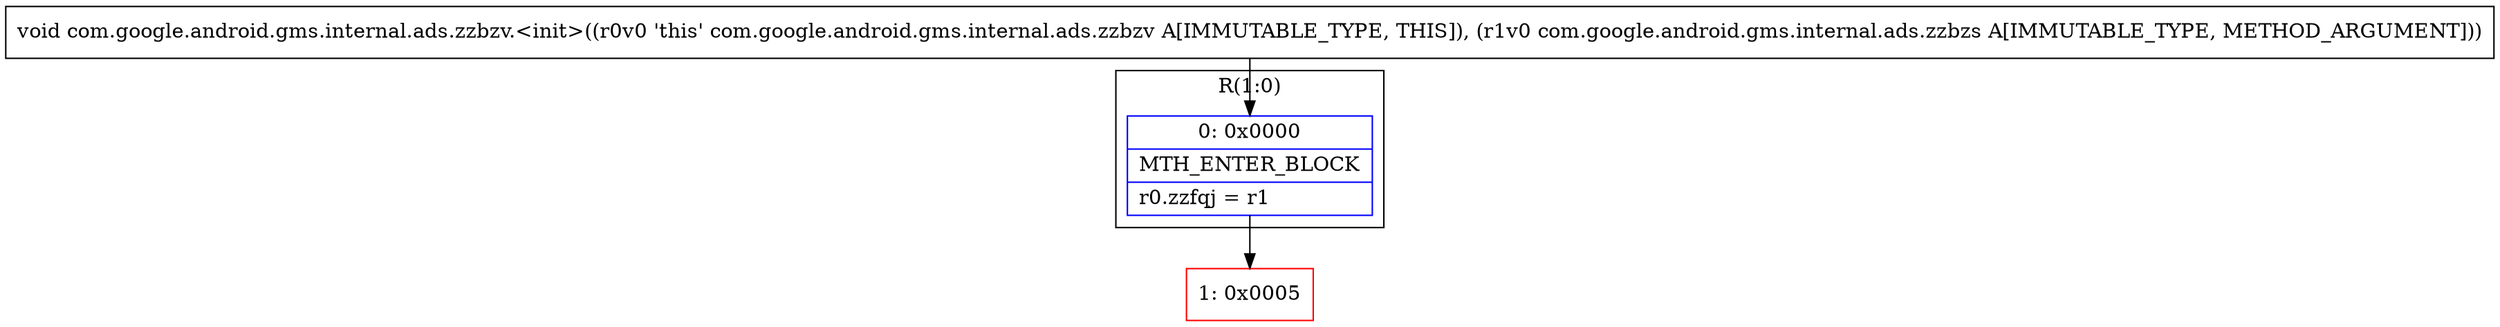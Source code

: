 digraph "CFG forcom.google.android.gms.internal.ads.zzbzv.\<init\>(Lcom\/google\/android\/gms\/internal\/ads\/zzbzs;)V" {
subgraph cluster_Region_388180227 {
label = "R(1:0)";
node [shape=record,color=blue];
Node_0 [shape=record,label="{0\:\ 0x0000|MTH_ENTER_BLOCK\l|r0.zzfqj = r1\l}"];
}
Node_1 [shape=record,color=red,label="{1\:\ 0x0005}"];
MethodNode[shape=record,label="{void com.google.android.gms.internal.ads.zzbzv.\<init\>((r0v0 'this' com.google.android.gms.internal.ads.zzbzv A[IMMUTABLE_TYPE, THIS]), (r1v0 com.google.android.gms.internal.ads.zzbzs A[IMMUTABLE_TYPE, METHOD_ARGUMENT])) }"];
MethodNode -> Node_0;
Node_0 -> Node_1;
}

